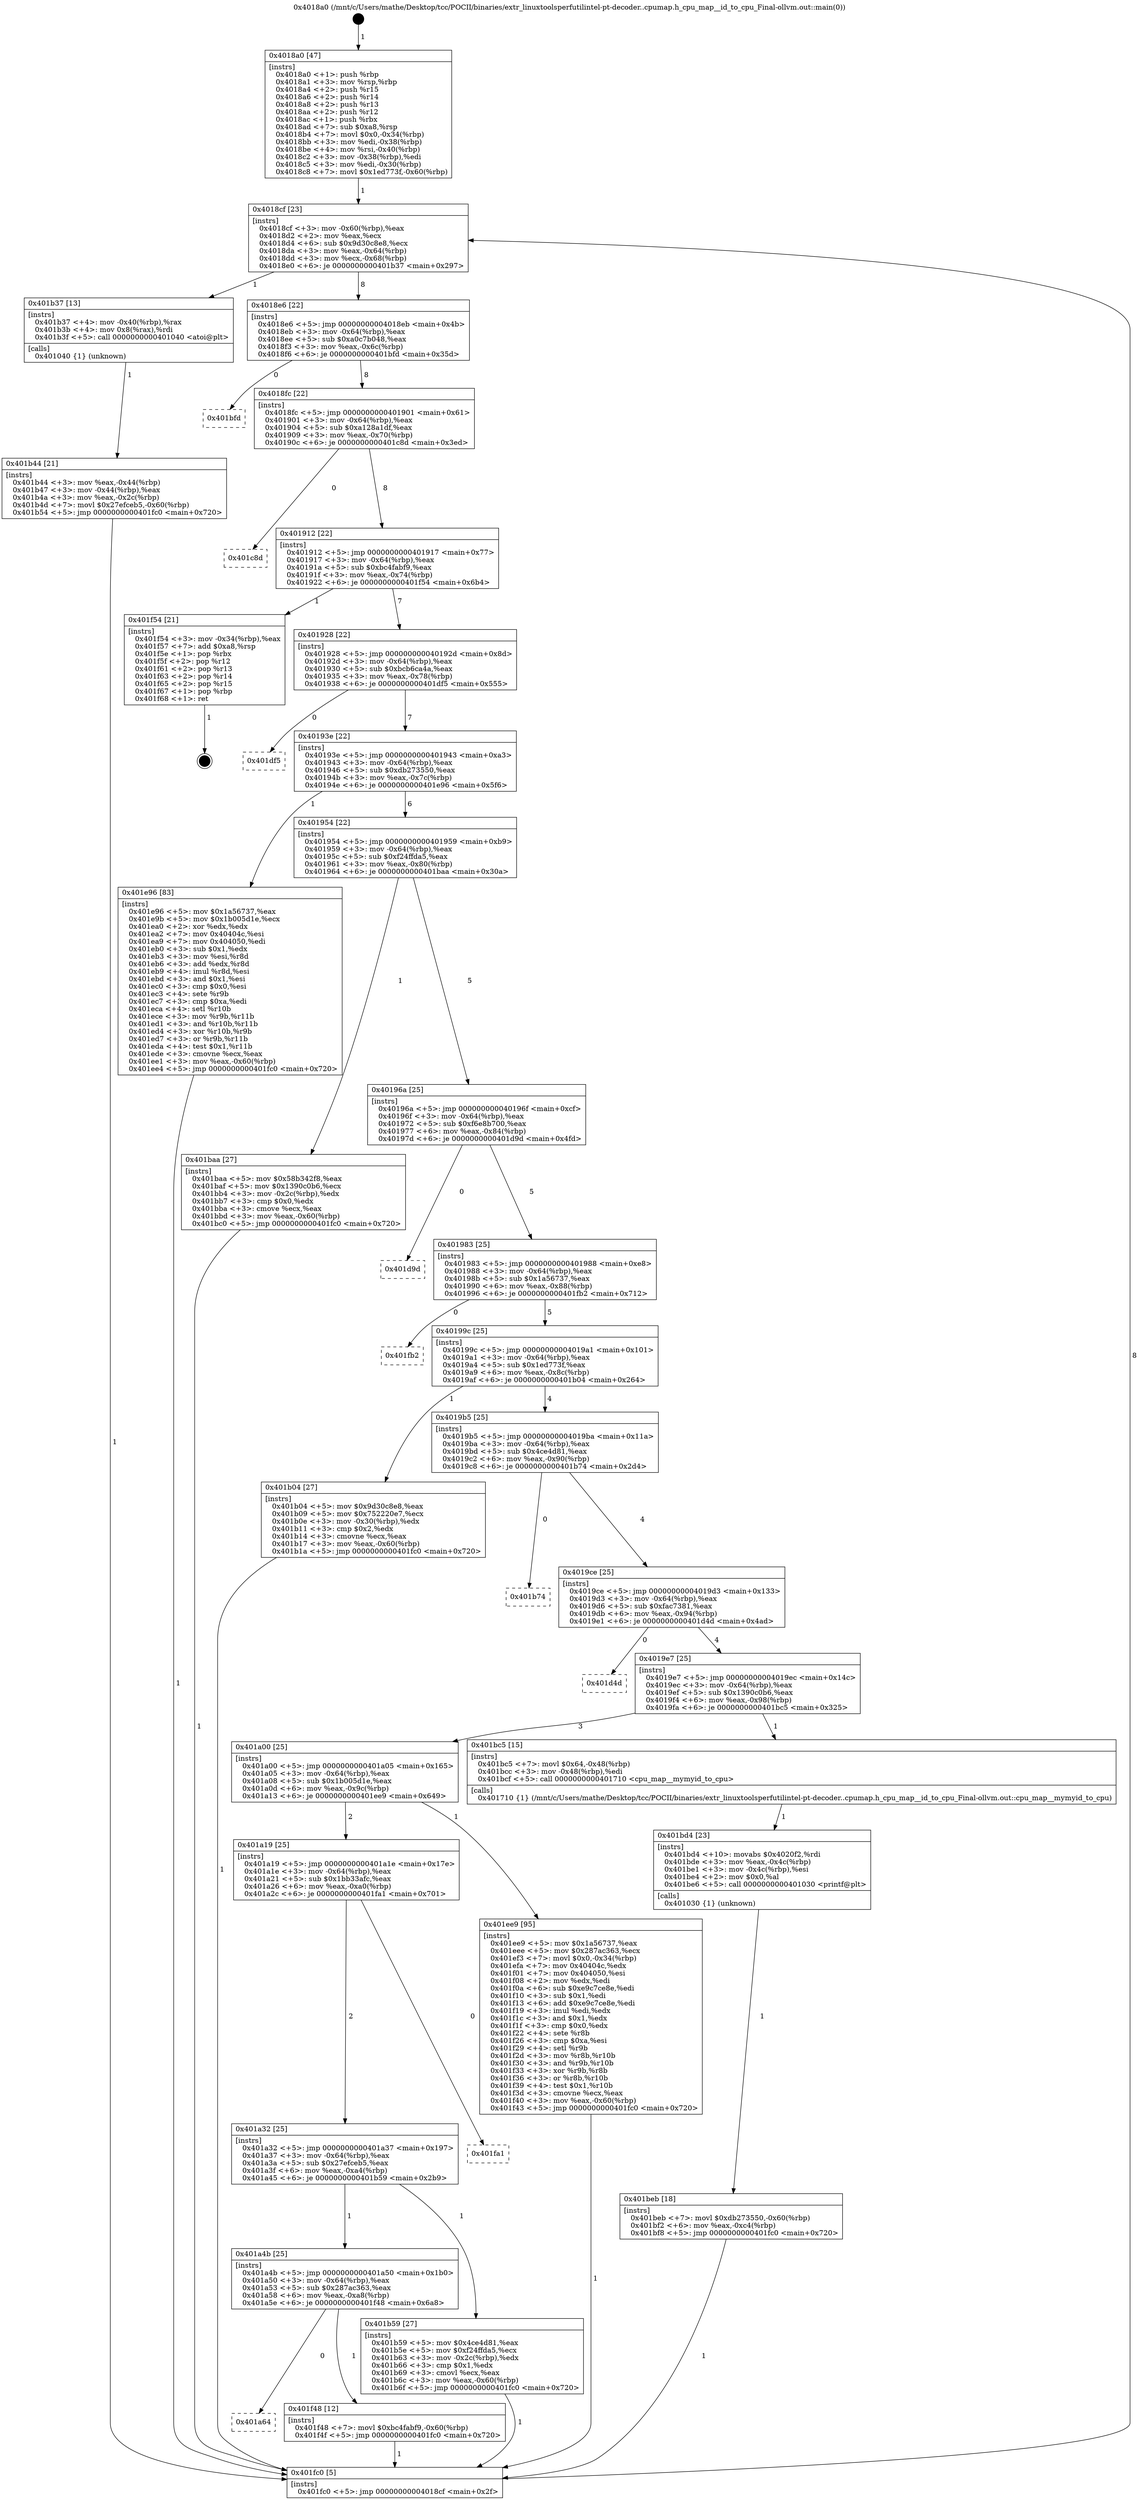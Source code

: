digraph "0x4018a0" {
  label = "0x4018a0 (/mnt/c/Users/mathe/Desktop/tcc/POCII/binaries/extr_linuxtoolsperfutilintel-pt-decoder..cpumap.h_cpu_map__id_to_cpu_Final-ollvm.out::main(0))"
  labelloc = "t"
  node[shape=record]

  Entry [label="",width=0.3,height=0.3,shape=circle,fillcolor=black,style=filled]
  "0x4018cf" [label="{
     0x4018cf [23]\l
     | [instrs]\l
     &nbsp;&nbsp;0x4018cf \<+3\>: mov -0x60(%rbp),%eax\l
     &nbsp;&nbsp;0x4018d2 \<+2\>: mov %eax,%ecx\l
     &nbsp;&nbsp;0x4018d4 \<+6\>: sub $0x9d30c8e8,%ecx\l
     &nbsp;&nbsp;0x4018da \<+3\>: mov %eax,-0x64(%rbp)\l
     &nbsp;&nbsp;0x4018dd \<+3\>: mov %ecx,-0x68(%rbp)\l
     &nbsp;&nbsp;0x4018e0 \<+6\>: je 0000000000401b37 \<main+0x297\>\l
  }"]
  "0x401b37" [label="{
     0x401b37 [13]\l
     | [instrs]\l
     &nbsp;&nbsp;0x401b37 \<+4\>: mov -0x40(%rbp),%rax\l
     &nbsp;&nbsp;0x401b3b \<+4\>: mov 0x8(%rax),%rdi\l
     &nbsp;&nbsp;0x401b3f \<+5\>: call 0000000000401040 \<atoi@plt\>\l
     | [calls]\l
     &nbsp;&nbsp;0x401040 \{1\} (unknown)\l
  }"]
  "0x4018e6" [label="{
     0x4018e6 [22]\l
     | [instrs]\l
     &nbsp;&nbsp;0x4018e6 \<+5\>: jmp 00000000004018eb \<main+0x4b\>\l
     &nbsp;&nbsp;0x4018eb \<+3\>: mov -0x64(%rbp),%eax\l
     &nbsp;&nbsp;0x4018ee \<+5\>: sub $0xa0c7b048,%eax\l
     &nbsp;&nbsp;0x4018f3 \<+3\>: mov %eax,-0x6c(%rbp)\l
     &nbsp;&nbsp;0x4018f6 \<+6\>: je 0000000000401bfd \<main+0x35d\>\l
  }"]
  Exit [label="",width=0.3,height=0.3,shape=circle,fillcolor=black,style=filled,peripheries=2]
  "0x401bfd" [label="{
     0x401bfd\l
  }", style=dashed]
  "0x4018fc" [label="{
     0x4018fc [22]\l
     | [instrs]\l
     &nbsp;&nbsp;0x4018fc \<+5\>: jmp 0000000000401901 \<main+0x61\>\l
     &nbsp;&nbsp;0x401901 \<+3\>: mov -0x64(%rbp),%eax\l
     &nbsp;&nbsp;0x401904 \<+5\>: sub $0xa128a1df,%eax\l
     &nbsp;&nbsp;0x401909 \<+3\>: mov %eax,-0x70(%rbp)\l
     &nbsp;&nbsp;0x40190c \<+6\>: je 0000000000401c8d \<main+0x3ed\>\l
  }"]
  "0x401a64" [label="{
     0x401a64\l
  }", style=dashed]
  "0x401c8d" [label="{
     0x401c8d\l
  }", style=dashed]
  "0x401912" [label="{
     0x401912 [22]\l
     | [instrs]\l
     &nbsp;&nbsp;0x401912 \<+5\>: jmp 0000000000401917 \<main+0x77\>\l
     &nbsp;&nbsp;0x401917 \<+3\>: mov -0x64(%rbp),%eax\l
     &nbsp;&nbsp;0x40191a \<+5\>: sub $0xbc4fabf9,%eax\l
     &nbsp;&nbsp;0x40191f \<+3\>: mov %eax,-0x74(%rbp)\l
     &nbsp;&nbsp;0x401922 \<+6\>: je 0000000000401f54 \<main+0x6b4\>\l
  }"]
  "0x401f48" [label="{
     0x401f48 [12]\l
     | [instrs]\l
     &nbsp;&nbsp;0x401f48 \<+7\>: movl $0xbc4fabf9,-0x60(%rbp)\l
     &nbsp;&nbsp;0x401f4f \<+5\>: jmp 0000000000401fc0 \<main+0x720\>\l
  }"]
  "0x401f54" [label="{
     0x401f54 [21]\l
     | [instrs]\l
     &nbsp;&nbsp;0x401f54 \<+3\>: mov -0x34(%rbp),%eax\l
     &nbsp;&nbsp;0x401f57 \<+7\>: add $0xa8,%rsp\l
     &nbsp;&nbsp;0x401f5e \<+1\>: pop %rbx\l
     &nbsp;&nbsp;0x401f5f \<+2\>: pop %r12\l
     &nbsp;&nbsp;0x401f61 \<+2\>: pop %r13\l
     &nbsp;&nbsp;0x401f63 \<+2\>: pop %r14\l
     &nbsp;&nbsp;0x401f65 \<+2\>: pop %r15\l
     &nbsp;&nbsp;0x401f67 \<+1\>: pop %rbp\l
     &nbsp;&nbsp;0x401f68 \<+1\>: ret\l
  }"]
  "0x401928" [label="{
     0x401928 [22]\l
     | [instrs]\l
     &nbsp;&nbsp;0x401928 \<+5\>: jmp 000000000040192d \<main+0x8d\>\l
     &nbsp;&nbsp;0x40192d \<+3\>: mov -0x64(%rbp),%eax\l
     &nbsp;&nbsp;0x401930 \<+5\>: sub $0xbcb6ca4a,%eax\l
     &nbsp;&nbsp;0x401935 \<+3\>: mov %eax,-0x78(%rbp)\l
     &nbsp;&nbsp;0x401938 \<+6\>: je 0000000000401df5 \<main+0x555\>\l
  }"]
  "0x401beb" [label="{
     0x401beb [18]\l
     | [instrs]\l
     &nbsp;&nbsp;0x401beb \<+7\>: movl $0xdb273550,-0x60(%rbp)\l
     &nbsp;&nbsp;0x401bf2 \<+6\>: mov %eax,-0xc4(%rbp)\l
     &nbsp;&nbsp;0x401bf8 \<+5\>: jmp 0000000000401fc0 \<main+0x720\>\l
  }"]
  "0x401df5" [label="{
     0x401df5\l
  }", style=dashed]
  "0x40193e" [label="{
     0x40193e [22]\l
     | [instrs]\l
     &nbsp;&nbsp;0x40193e \<+5\>: jmp 0000000000401943 \<main+0xa3\>\l
     &nbsp;&nbsp;0x401943 \<+3\>: mov -0x64(%rbp),%eax\l
     &nbsp;&nbsp;0x401946 \<+5\>: sub $0xdb273550,%eax\l
     &nbsp;&nbsp;0x40194b \<+3\>: mov %eax,-0x7c(%rbp)\l
     &nbsp;&nbsp;0x40194e \<+6\>: je 0000000000401e96 \<main+0x5f6\>\l
  }"]
  "0x401bd4" [label="{
     0x401bd4 [23]\l
     | [instrs]\l
     &nbsp;&nbsp;0x401bd4 \<+10\>: movabs $0x4020f2,%rdi\l
     &nbsp;&nbsp;0x401bde \<+3\>: mov %eax,-0x4c(%rbp)\l
     &nbsp;&nbsp;0x401be1 \<+3\>: mov -0x4c(%rbp),%esi\l
     &nbsp;&nbsp;0x401be4 \<+2\>: mov $0x0,%al\l
     &nbsp;&nbsp;0x401be6 \<+5\>: call 0000000000401030 \<printf@plt\>\l
     | [calls]\l
     &nbsp;&nbsp;0x401030 \{1\} (unknown)\l
  }"]
  "0x401e96" [label="{
     0x401e96 [83]\l
     | [instrs]\l
     &nbsp;&nbsp;0x401e96 \<+5\>: mov $0x1a56737,%eax\l
     &nbsp;&nbsp;0x401e9b \<+5\>: mov $0x1b005d1e,%ecx\l
     &nbsp;&nbsp;0x401ea0 \<+2\>: xor %edx,%edx\l
     &nbsp;&nbsp;0x401ea2 \<+7\>: mov 0x40404c,%esi\l
     &nbsp;&nbsp;0x401ea9 \<+7\>: mov 0x404050,%edi\l
     &nbsp;&nbsp;0x401eb0 \<+3\>: sub $0x1,%edx\l
     &nbsp;&nbsp;0x401eb3 \<+3\>: mov %esi,%r8d\l
     &nbsp;&nbsp;0x401eb6 \<+3\>: add %edx,%r8d\l
     &nbsp;&nbsp;0x401eb9 \<+4\>: imul %r8d,%esi\l
     &nbsp;&nbsp;0x401ebd \<+3\>: and $0x1,%esi\l
     &nbsp;&nbsp;0x401ec0 \<+3\>: cmp $0x0,%esi\l
     &nbsp;&nbsp;0x401ec3 \<+4\>: sete %r9b\l
     &nbsp;&nbsp;0x401ec7 \<+3\>: cmp $0xa,%edi\l
     &nbsp;&nbsp;0x401eca \<+4\>: setl %r10b\l
     &nbsp;&nbsp;0x401ece \<+3\>: mov %r9b,%r11b\l
     &nbsp;&nbsp;0x401ed1 \<+3\>: and %r10b,%r11b\l
     &nbsp;&nbsp;0x401ed4 \<+3\>: xor %r10b,%r9b\l
     &nbsp;&nbsp;0x401ed7 \<+3\>: or %r9b,%r11b\l
     &nbsp;&nbsp;0x401eda \<+4\>: test $0x1,%r11b\l
     &nbsp;&nbsp;0x401ede \<+3\>: cmovne %ecx,%eax\l
     &nbsp;&nbsp;0x401ee1 \<+3\>: mov %eax,-0x60(%rbp)\l
     &nbsp;&nbsp;0x401ee4 \<+5\>: jmp 0000000000401fc0 \<main+0x720\>\l
  }"]
  "0x401954" [label="{
     0x401954 [22]\l
     | [instrs]\l
     &nbsp;&nbsp;0x401954 \<+5\>: jmp 0000000000401959 \<main+0xb9\>\l
     &nbsp;&nbsp;0x401959 \<+3\>: mov -0x64(%rbp),%eax\l
     &nbsp;&nbsp;0x40195c \<+5\>: sub $0xf24ffda5,%eax\l
     &nbsp;&nbsp;0x401961 \<+3\>: mov %eax,-0x80(%rbp)\l
     &nbsp;&nbsp;0x401964 \<+6\>: je 0000000000401baa \<main+0x30a\>\l
  }"]
  "0x401a4b" [label="{
     0x401a4b [25]\l
     | [instrs]\l
     &nbsp;&nbsp;0x401a4b \<+5\>: jmp 0000000000401a50 \<main+0x1b0\>\l
     &nbsp;&nbsp;0x401a50 \<+3\>: mov -0x64(%rbp),%eax\l
     &nbsp;&nbsp;0x401a53 \<+5\>: sub $0x287ac363,%eax\l
     &nbsp;&nbsp;0x401a58 \<+6\>: mov %eax,-0xa8(%rbp)\l
     &nbsp;&nbsp;0x401a5e \<+6\>: je 0000000000401f48 \<main+0x6a8\>\l
  }"]
  "0x401baa" [label="{
     0x401baa [27]\l
     | [instrs]\l
     &nbsp;&nbsp;0x401baa \<+5\>: mov $0x58b342f8,%eax\l
     &nbsp;&nbsp;0x401baf \<+5\>: mov $0x1390c0b6,%ecx\l
     &nbsp;&nbsp;0x401bb4 \<+3\>: mov -0x2c(%rbp),%edx\l
     &nbsp;&nbsp;0x401bb7 \<+3\>: cmp $0x0,%edx\l
     &nbsp;&nbsp;0x401bba \<+3\>: cmove %ecx,%eax\l
     &nbsp;&nbsp;0x401bbd \<+3\>: mov %eax,-0x60(%rbp)\l
     &nbsp;&nbsp;0x401bc0 \<+5\>: jmp 0000000000401fc0 \<main+0x720\>\l
  }"]
  "0x40196a" [label="{
     0x40196a [25]\l
     | [instrs]\l
     &nbsp;&nbsp;0x40196a \<+5\>: jmp 000000000040196f \<main+0xcf\>\l
     &nbsp;&nbsp;0x40196f \<+3\>: mov -0x64(%rbp),%eax\l
     &nbsp;&nbsp;0x401972 \<+5\>: sub $0xf6e8b700,%eax\l
     &nbsp;&nbsp;0x401977 \<+6\>: mov %eax,-0x84(%rbp)\l
     &nbsp;&nbsp;0x40197d \<+6\>: je 0000000000401d9d \<main+0x4fd\>\l
  }"]
  "0x401b59" [label="{
     0x401b59 [27]\l
     | [instrs]\l
     &nbsp;&nbsp;0x401b59 \<+5\>: mov $0x4ce4d81,%eax\l
     &nbsp;&nbsp;0x401b5e \<+5\>: mov $0xf24ffda5,%ecx\l
     &nbsp;&nbsp;0x401b63 \<+3\>: mov -0x2c(%rbp),%edx\l
     &nbsp;&nbsp;0x401b66 \<+3\>: cmp $0x1,%edx\l
     &nbsp;&nbsp;0x401b69 \<+3\>: cmovl %ecx,%eax\l
     &nbsp;&nbsp;0x401b6c \<+3\>: mov %eax,-0x60(%rbp)\l
     &nbsp;&nbsp;0x401b6f \<+5\>: jmp 0000000000401fc0 \<main+0x720\>\l
  }"]
  "0x401d9d" [label="{
     0x401d9d\l
  }", style=dashed]
  "0x401983" [label="{
     0x401983 [25]\l
     | [instrs]\l
     &nbsp;&nbsp;0x401983 \<+5\>: jmp 0000000000401988 \<main+0xe8\>\l
     &nbsp;&nbsp;0x401988 \<+3\>: mov -0x64(%rbp),%eax\l
     &nbsp;&nbsp;0x40198b \<+5\>: sub $0x1a56737,%eax\l
     &nbsp;&nbsp;0x401990 \<+6\>: mov %eax,-0x88(%rbp)\l
     &nbsp;&nbsp;0x401996 \<+6\>: je 0000000000401fb2 \<main+0x712\>\l
  }"]
  "0x401a32" [label="{
     0x401a32 [25]\l
     | [instrs]\l
     &nbsp;&nbsp;0x401a32 \<+5\>: jmp 0000000000401a37 \<main+0x197\>\l
     &nbsp;&nbsp;0x401a37 \<+3\>: mov -0x64(%rbp),%eax\l
     &nbsp;&nbsp;0x401a3a \<+5\>: sub $0x27efceb5,%eax\l
     &nbsp;&nbsp;0x401a3f \<+6\>: mov %eax,-0xa4(%rbp)\l
     &nbsp;&nbsp;0x401a45 \<+6\>: je 0000000000401b59 \<main+0x2b9\>\l
  }"]
  "0x401fb2" [label="{
     0x401fb2\l
  }", style=dashed]
  "0x40199c" [label="{
     0x40199c [25]\l
     | [instrs]\l
     &nbsp;&nbsp;0x40199c \<+5\>: jmp 00000000004019a1 \<main+0x101\>\l
     &nbsp;&nbsp;0x4019a1 \<+3\>: mov -0x64(%rbp),%eax\l
     &nbsp;&nbsp;0x4019a4 \<+5\>: sub $0x1ed773f,%eax\l
     &nbsp;&nbsp;0x4019a9 \<+6\>: mov %eax,-0x8c(%rbp)\l
     &nbsp;&nbsp;0x4019af \<+6\>: je 0000000000401b04 \<main+0x264\>\l
  }"]
  "0x401fa1" [label="{
     0x401fa1\l
  }", style=dashed]
  "0x401b04" [label="{
     0x401b04 [27]\l
     | [instrs]\l
     &nbsp;&nbsp;0x401b04 \<+5\>: mov $0x9d30c8e8,%eax\l
     &nbsp;&nbsp;0x401b09 \<+5\>: mov $0x752220e7,%ecx\l
     &nbsp;&nbsp;0x401b0e \<+3\>: mov -0x30(%rbp),%edx\l
     &nbsp;&nbsp;0x401b11 \<+3\>: cmp $0x2,%edx\l
     &nbsp;&nbsp;0x401b14 \<+3\>: cmovne %ecx,%eax\l
     &nbsp;&nbsp;0x401b17 \<+3\>: mov %eax,-0x60(%rbp)\l
     &nbsp;&nbsp;0x401b1a \<+5\>: jmp 0000000000401fc0 \<main+0x720\>\l
  }"]
  "0x4019b5" [label="{
     0x4019b5 [25]\l
     | [instrs]\l
     &nbsp;&nbsp;0x4019b5 \<+5\>: jmp 00000000004019ba \<main+0x11a\>\l
     &nbsp;&nbsp;0x4019ba \<+3\>: mov -0x64(%rbp),%eax\l
     &nbsp;&nbsp;0x4019bd \<+5\>: sub $0x4ce4d81,%eax\l
     &nbsp;&nbsp;0x4019c2 \<+6\>: mov %eax,-0x90(%rbp)\l
     &nbsp;&nbsp;0x4019c8 \<+6\>: je 0000000000401b74 \<main+0x2d4\>\l
  }"]
  "0x401fc0" [label="{
     0x401fc0 [5]\l
     | [instrs]\l
     &nbsp;&nbsp;0x401fc0 \<+5\>: jmp 00000000004018cf \<main+0x2f\>\l
  }"]
  "0x4018a0" [label="{
     0x4018a0 [47]\l
     | [instrs]\l
     &nbsp;&nbsp;0x4018a0 \<+1\>: push %rbp\l
     &nbsp;&nbsp;0x4018a1 \<+3\>: mov %rsp,%rbp\l
     &nbsp;&nbsp;0x4018a4 \<+2\>: push %r15\l
     &nbsp;&nbsp;0x4018a6 \<+2\>: push %r14\l
     &nbsp;&nbsp;0x4018a8 \<+2\>: push %r13\l
     &nbsp;&nbsp;0x4018aa \<+2\>: push %r12\l
     &nbsp;&nbsp;0x4018ac \<+1\>: push %rbx\l
     &nbsp;&nbsp;0x4018ad \<+7\>: sub $0xa8,%rsp\l
     &nbsp;&nbsp;0x4018b4 \<+7\>: movl $0x0,-0x34(%rbp)\l
     &nbsp;&nbsp;0x4018bb \<+3\>: mov %edi,-0x38(%rbp)\l
     &nbsp;&nbsp;0x4018be \<+4\>: mov %rsi,-0x40(%rbp)\l
     &nbsp;&nbsp;0x4018c2 \<+3\>: mov -0x38(%rbp),%edi\l
     &nbsp;&nbsp;0x4018c5 \<+3\>: mov %edi,-0x30(%rbp)\l
     &nbsp;&nbsp;0x4018c8 \<+7\>: movl $0x1ed773f,-0x60(%rbp)\l
  }"]
  "0x401b44" [label="{
     0x401b44 [21]\l
     | [instrs]\l
     &nbsp;&nbsp;0x401b44 \<+3\>: mov %eax,-0x44(%rbp)\l
     &nbsp;&nbsp;0x401b47 \<+3\>: mov -0x44(%rbp),%eax\l
     &nbsp;&nbsp;0x401b4a \<+3\>: mov %eax,-0x2c(%rbp)\l
     &nbsp;&nbsp;0x401b4d \<+7\>: movl $0x27efceb5,-0x60(%rbp)\l
     &nbsp;&nbsp;0x401b54 \<+5\>: jmp 0000000000401fc0 \<main+0x720\>\l
  }"]
  "0x401a19" [label="{
     0x401a19 [25]\l
     | [instrs]\l
     &nbsp;&nbsp;0x401a19 \<+5\>: jmp 0000000000401a1e \<main+0x17e\>\l
     &nbsp;&nbsp;0x401a1e \<+3\>: mov -0x64(%rbp),%eax\l
     &nbsp;&nbsp;0x401a21 \<+5\>: sub $0x1bb33afc,%eax\l
     &nbsp;&nbsp;0x401a26 \<+6\>: mov %eax,-0xa0(%rbp)\l
     &nbsp;&nbsp;0x401a2c \<+6\>: je 0000000000401fa1 \<main+0x701\>\l
  }"]
  "0x401b74" [label="{
     0x401b74\l
  }", style=dashed]
  "0x4019ce" [label="{
     0x4019ce [25]\l
     | [instrs]\l
     &nbsp;&nbsp;0x4019ce \<+5\>: jmp 00000000004019d3 \<main+0x133\>\l
     &nbsp;&nbsp;0x4019d3 \<+3\>: mov -0x64(%rbp),%eax\l
     &nbsp;&nbsp;0x4019d6 \<+5\>: sub $0xfac7381,%eax\l
     &nbsp;&nbsp;0x4019db \<+6\>: mov %eax,-0x94(%rbp)\l
     &nbsp;&nbsp;0x4019e1 \<+6\>: je 0000000000401d4d \<main+0x4ad\>\l
  }"]
  "0x401ee9" [label="{
     0x401ee9 [95]\l
     | [instrs]\l
     &nbsp;&nbsp;0x401ee9 \<+5\>: mov $0x1a56737,%eax\l
     &nbsp;&nbsp;0x401eee \<+5\>: mov $0x287ac363,%ecx\l
     &nbsp;&nbsp;0x401ef3 \<+7\>: movl $0x0,-0x34(%rbp)\l
     &nbsp;&nbsp;0x401efa \<+7\>: mov 0x40404c,%edx\l
     &nbsp;&nbsp;0x401f01 \<+7\>: mov 0x404050,%esi\l
     &nbsp;&nbsp;0x401f08 \<+2\>: mov %edx,%edi\l
     &nbsp;&nbsp;0x401f0a \<+6\>: sub $0xe9c7ce8e,%edi\l
     &nbsp;&nbsp;0x401f10 \<+3\>: sub $0x1,%edi\l
     &nbsp;&nbsp;0x401f13 \<+6\>: add $0xe9c7ce8e,%edi\l
     &nbsp;&nbsp;0x401f19 \<+3\>: imul %edi,%edx\l
     &nbsp;&nbsp;0x401f1c \<+3\>: and $0x1,%edx\l
     &nbsp;&nbsp;0x401f1f \<+3\>: cmp $0x0,%edx\l
     &nbsp;&nbsp;0x401f22 \<+4\>: sete %r8b\l
     &nbsp;&nbsp;0x401f26 \<+3\>: cmp $0xa,%esi\l
     &nbsp;&nbsp;0x401f29 \<+4\>: setl %r9b\l
     &nbsp;&nbsp;0x401f2d \<+3\>: mov %r8b,%r10b\l
     &nbsp;&nbsp;0x401f30 \<+3\>: and %r9b,%r10b\l
     &nbsp;&nbsp;0x401f33 \<+3\>: xor %r9b,%r8b\l
     &nbsp;&nbsp;0x401f36 \<+3\>: or %r8b,%r10b\l
     &nbsp;&nbsp;0x401f39 \<+4\>: test $0x1,%r10b\l
     &nbsp;&nbsp;0x401f3d \<+3\>: cmovne %ecx,%eax\l
     &nbsp;&nbsp;0x401f40 \<+3\>: mov %eax,-0x60(%rbp)\l
     &nbsp;&nbsp;0x401f43 \<+5\>: jmp 0000000000401fc0 \<main+0x720\>\l
  }"]
  "0x401d4d" [label="{
     0x401d4d\l
  }", style=dashed]
  "0x4019e7" [label="{
     0x4019e7 [25]\l
     | [instrs]\l
     &nbsp;&nbsp;0x4019e7 \<+5\>: jmp 00000000004019ec \<main+0x14c\>\l
     &nbsp;&nbsp;0x4019ec \<+3\>: mov -0x64(%rbp),%eax\l
     &nbsp;&nbsp;0x4019ef \<+5\>: sub $0x1390c0b6,%eax\l
     &nbsp;&nbsp;0x4019f4 \<+6\>: mov %eax,-0x98(%rbp)\l
     &nbsp;&nbsp;0x4019fa \<+6\>: je 0000000000401bc5 \<main+0x325\>\l
  }"]
  "0x401a00" [label="{
     0x401a00 [25]\l
     | [instrs]\l
     &nbsp;&nbsp;0x401a00 \<+5\>: jmp 0000000000401a05 \<main+0x165\>\l
     &nbsp;&nbsp;0x401a05 \<+3\>: mov -0x64(%rbp),%eax\l
     &nbsp;&nbsp;0x401a08 \<+5\>: sub $0x1b005d1e,%eax\l
     &nbsp;&nbsp;0x401a0d \<+6\>: mov %eax,-0x9c(%rbp)\l
     &nbsp;&nbsp;0x401a13 \<+6\>: je 0000000000401ee9 \<main+0x649\>\l
  }"]
  "0x401bc5" [label="{
     0x401bc5 [15]\l
     | [instrs]\l
     &nbsp;&nbsp;0x401bc5 \<+7\>: movl $0x64,-0x48(%rbp)\l
     &nbsp;&nbsp;0x401bcc \<+3\>: mov -0x48(%rbp),%edi\l
     &nbsp;&nbsp;0x401bcf \<+5\>: call 0000000000401710 \<cpu_map__mymyid_to_cpu\>\l
     | [calls]\l
     &nbsp;&nbsp;0x401710 \{1\} (/mnt/c/Users/mathe/Desktop/tcc/POCII/binaries/extr_linuxtoolsperfutilintel-pt-decoder..cpumap.h_cpu_map__id_to_cpu_Final-ollvm.out::cpu_map__mymyid_to_cpu)\l
  }"]
  Entry -> "0x4018a0" [label=" 1"]
  "0x4018cf" -> "0x401b37" [label=" 1"]
  "0x4018cf" -> "0x4018e6" [label=" 8"]
  "0x401f54" -> Exit [label=" 1"]
  "0x4018e6" -> "0x401bfd" [label=" 0"]
  "0x4018e6" -> "0x4018fc" [label=" 8"]
  "0x401f48" -> "0x401fc0" [label=" 1"]
  "0x4018fc" -> "0x401c8d" [label=" 0"]
  "0x4018fc" -> "0x401912" [label=" 8"]
  "0x401a4b" -> "0x401a64" [label=" 0"]
  "0x401912" -> "0x401f54" [label=" 1"]
  "0x401912" -> "0x401928" [label=" 7"]
  "0x401a4b" -> "0x401f48" [label=" 1"]
  "0x401928" -> "0x401df5" [label=" 0"]
  "0x401928" -> "0x40193e" [label=" 7"]
  "0x401ee9" -> "0x401fc0" [label=" 1"]
  "0x40193e" -> "0x401e96" [label=" 1"]
  "0x40193e" -> "0x401954" [label=" 6"]
  "0x401e96" -> "0x401fc0" [label=" 1"]
  "0x401954" -> "0x401baa" [label=" 1"]
  "0x401954" -> "0x40196a" [label=" 5"]
  "0x401beb" -> "0x401fc0" [label=" 1"]
  "0x40196a" -> "0x401d9d" [label=" 0"]
  "0x40196a" -> "0x401983" [label=" 5"]
  "0x401bd4" -> "0x401beb" [label=" 1"]
  "0x401983" -> "0x401fb2" [label=" 0"]
  "0x401983" -> "0x40199c" [label=" 5"]
  "0x401baa" -> "0x401fc0" [label=" 1"]
  "0x40199c" -> "0x401b04" [label=" 1"]
  "0x40199c" -> "0x4019b5" [label=" 4"]
  "0x401b04" -> "0x401fc0" [label=" 1"]
  "0x4018a0" -> "0x4018cf" [label=" 1"]
  "0x401fc0" -> "0x4018cf" [label=" 8"]
  "0x401b37" -> "0x401b44" [label=" 1"]
  "0x401b44" -> "0x401fc0" [label=" 1"]
  "0x401b59" -> "0x401fc0" [label=" 1"]
  "0x4019b5" -> "0x401b74" [label=" 0"]
  "0x4019b5" -> "0x4019ce" [label=" 4"]
  "0x401a32" -> "0x401b59" [label=" 1"]
  "0x4019ce" -> "0x401d4d" [label=" 0"]
  "0x4019ce" -> "0x4019e7" [label=" 4"]
  "0x401bc5" -> "0x401bd4" [label=" 1"]
  "0x4019e7" -> "0x401bc5" [label=" 1"]
  "0x4019e7" -> "0x401a00" [label=" 3"]
  "0x401a19" -> "0x401a32" [label=" 2"]
  "0x401a00" -> "0x401ee9" [label=" 1"]
  "0x401a00" -> "0x401a19" [label=" 2"]
  "0x401a32" -> "0x401a4b" [label=" 1"]
  "0x401a19" -> "0x401fa1" [label=" 0"]
}
